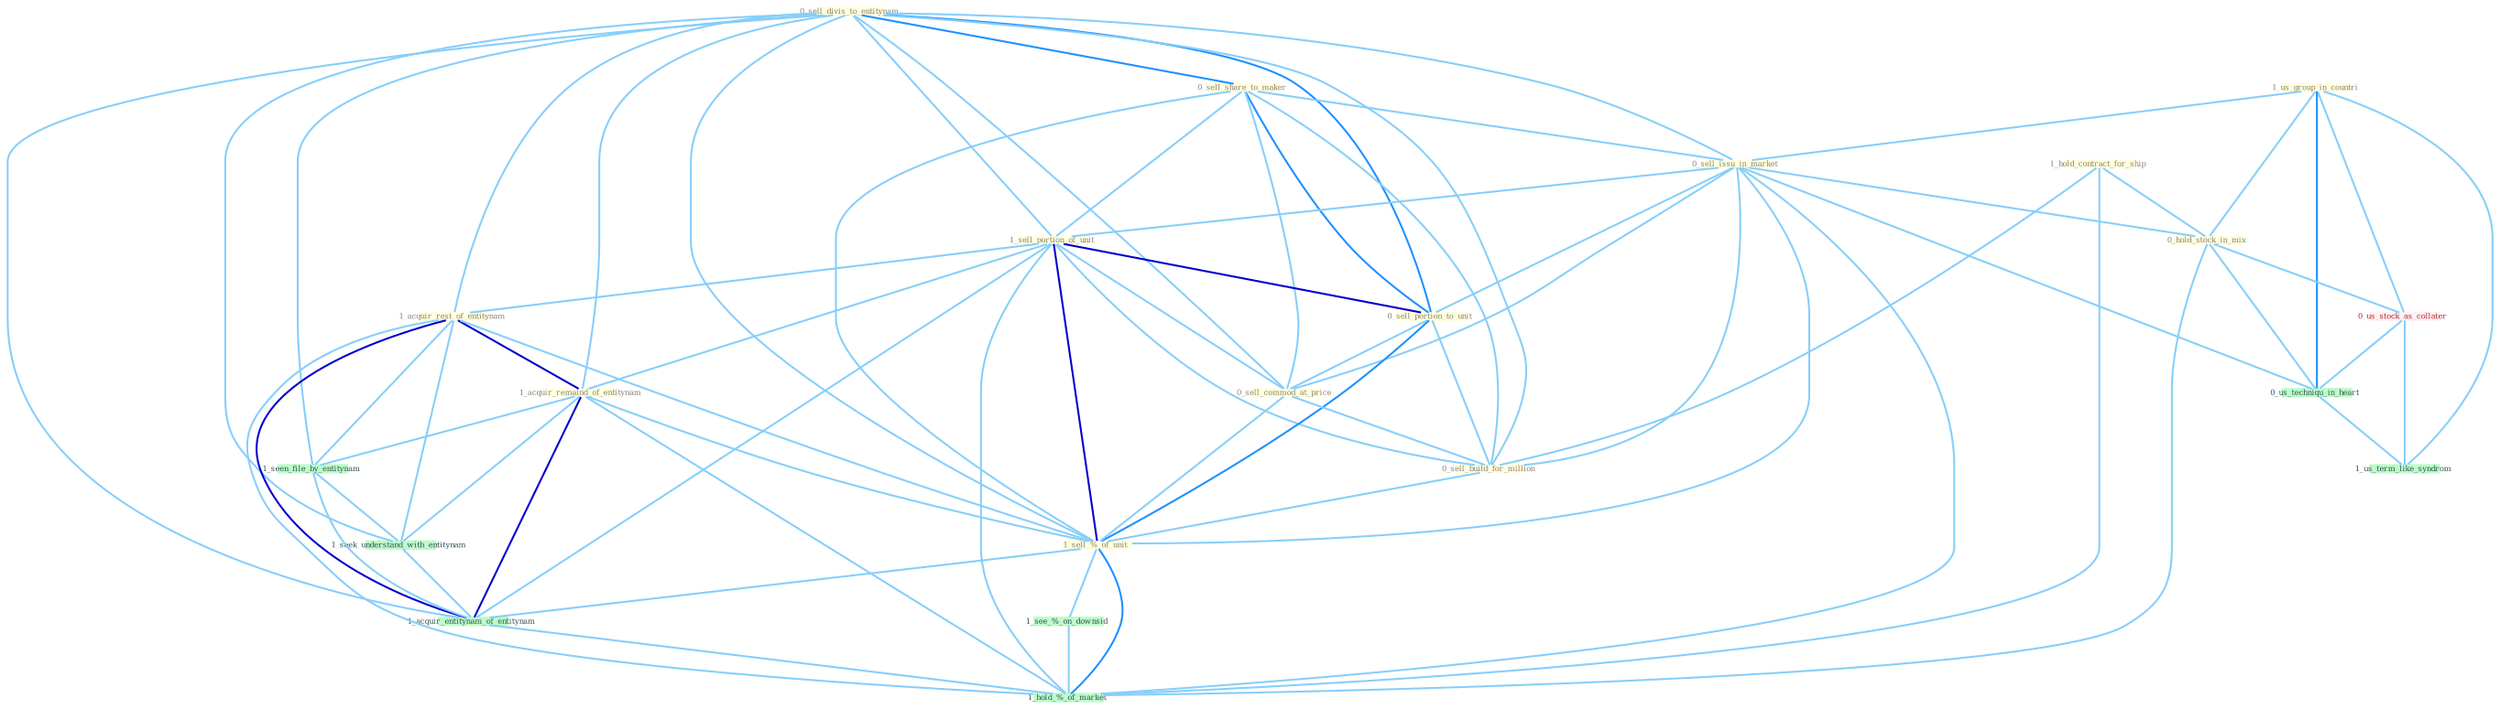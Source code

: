 Graph G{ 
    node
    [shape=polygon,style=filled,width=.5,height=.06,color="#BDFCC9",fixedsize=true,fontsize=4,
    fontcolor="#2f4f4f"];
    {node
    [color="#ffffe0", fontcolor="#8b7d6b"] "1_us_group_in_countri " "0_sell_divis_to_entitynam " "0_sell_share_to_maker " "0_sell_issu_in_market " "1_sell_portion_of_unit " "1_hold_contract_for_ship " "0_sell_portion_to_unit " "1_acquir_rest_of_entitynam " "1_acquir_remaind_of_entitynam " "0_sell_commod_at_price " "0_hold_stock_in_mix " "0_sell_build_for_million " "1_sell_%_of_unit "}
{node [color="#fff0f5", fontcolor="#b22222"] "0_us_stock_as_collater "}
edge [color="#B0E2FF"];

	"1_us_group_in_countri " -- "0_sell_issu_in_market " [w="1", color="#87cefa" ];
	"1_us_group_in_countri " -- "0_hold_stock_in_mix " [w="1", color="#87cefa" ];
	"1_us_group_in_countri " -- "0_us_stock_as_collater " [w="1", color="#87cefa" ];
	"1_us_group_in_countri " -- "0_us_techniqu_in_heart " [w="2", color="#1e90ff" , len=0.8];
	"1_us_group_in_countri " -- "1_us_term_like_syndrom " [w="1", color="#87cefa" ];
	"0_sell_divis_to_entitynam " -- "0_sell_share_to_maker " [w="2", color="#1e90ff" , len=0.8];
	"0_sell_divis_to_entitynam " -- "0_sell_issu_in_market " [w="1", color="#87cefa" ];
	"0_sell_divis_to_entitynam " -- "1_sell_portion_of_unit " [w="1", color="#87cefa" ];
	"0_sell_divis_to_entitynam " -- "0_sell_portion_to_unit " [w="2", color="#1e90ff" , len=0.8];
	"0_sell_divis_to_entitynam " -- "1_acquir_rest_of_entitynam " [w="1", color="#87cefa" ];
	"0_sell_divis_to_entitynam " -- "1_acquir_remaind_of_entitynam " [w="1", color="#87cefa" ];
	"0_sell_divis_to_entitynam " -- "0_sell_commod_at_price " [w="1", color="#87cefa" ];
	"0_sell_divis_to_entitynam " -- "0_sell_build_for_million " [w="1", color="#87cefa" ];
	"0_sell_divis_to_entitynam " -- "1_sell_%_of_unit " [w="1", color="#87cefa" ];
	"0_sell_divis_to_entitynam " -- "1_seen_file_by_entitynam " [w="1", color="#87cefa" ];
	"0_sell_divis_to_entitynam " -- "1_seek_understand_with_entitynam " [w="1", color="#87cefa" ];
	"0_sell_divis_to_entitynam " -- "1_acquir_entitynam_of_entitynam " [w="1", color="#87cefa" ];
	"0_sell_share_to_maker " -- "0_sell_issu_in_market " [w="1", color="#87cefa" ];
	"0_sell_share_to_maker " -- "1_sell_portion_of_unit " [w="1", color="#87cefa" ];
	"0_sell_share_to_maker " -- "0_sell_portion_to_unit " [w="2", color="#1e90ff" , len=0.8];
	"0_sell_share_to_maker " -- "0_sell_commod_at_price " [w="1", color="#87cefa" ];
	"0_sell_share_to_maker " -- "0_sell_build_for_million " [w="1", color="#87cefa" ];
	"0_sell_share_to_maker " -- "1_sell_%_of_unit " [w="1", color="#87cefa" ];
	"0_sell_issu_in_market " -- "1_sell_portion_of_unit " [w="1", color="#87cefa" ];
	"0_sell_issu_in_market " -- "0_sell_portion_to_unit " [w="1", color="#87cefa" ];
	"0_sell_issu_in_market " -- "0_sell_commod_at_price " [w="1", color="#87cefa" ];
	"0_sell_issu_in_market " -- "0_hold_stock_in_mix " [w="1", color="#87cefa" ];
	"0_sell_issu_in_market " -- "0_sell_build_for_million " [w="1", color="#87cefa" ];
	"0_sell_issu_in_market " -- "1_sell_%_of_unit " [w="1", color="#87cefa" ];
	"0_sell_issu_in_market " -- "0_us_techniqu_in_heart " [w="1", color="#87cefa" ];
	"0_sell_issu_in_market " -- "1_hold_%_of_market " [w="1", color="#87cefa" ];
	"1_sell_portion_of_unit " -- "0_sell_portion_to_unit " [w="3", color="#0000cd" , len=0.6];
	"1_sell_portion_of_unit " -- "1_acquir_rest_of_entitynam " [w="1", color="#87cefa" ];
	"1_sell_portion_of_unit " -- "1_acquir_remaind_of_entitynam " [w="1", color="#87cefa" ];
	"1_sell_portion_of_unit " -- "0_sell_commod_at_price " [w="1", color="#87cefa" ];
	"1_sell_portion_of_unit " -- "0_sell_build_for_million " [w="1", color="#87cefa" ];
	"1_sell_portion_of_unit " -- "1_sell_%_of_unit " [w="3", color="#0000cd" , len=0.6];
	"1_sell_portion_of_unit " -- "1_acquir_entitynam_of_entitynam " [w="1", color="#87cefa" ];
	"1_sell_portion_of_unit " -- "1_hold_%_of_market " [w="1", color="#87cefa" ];
	"1_hold_contract_for_ship " -- "0_hold_stock_in_mix " [w="1", color="#87cefa" ];
	"1_hold_contract_for_ship " -- "0_sell_build_for_million " [w="1", color="#87cefa" ];
	"1_hold_contract_for_ship " -- "1_hold_%_of_market " [w="1", color="#87cefa" ];
	"0_sell_portion_to_unit " -- "0_sell_commod_at_price " [w="1", color="#87cefa" ];
	"0_sell_portion_to_unit " -- "0_sell_build_for_million " [w="1", color="#87cefa" ];
	"0_sell_portion_to_unit " -- "1_sell_%_of_unit " [w="2", color="#1e90ff" , len=0.8];
	"1_acquir_rest_of_entitynam " -- "1_acquir_remaind_of_entitynam " [w="3", color="#0000cd" , len=0.6];
	"1_acquir_rest_of_entitynam " -- "1_sell_%_of_unit " [w="1", color="#87cefa" ];
	"1_acquir_rest_of_entitynam " -- "1_seen_file_by_entitynam " [w="1", color="#87cefa" ];
	"1_acquir_rest_of_entitynam " -- "1_seek_understand_with_entitynam " [w="1", color="#87cefa" ];
	"1_acquir_rest_of_entitynam " -- "1_acquir_entitynam_of_entitynam " [w="3", color="#0000cd" , len=0.6];
	"1_acquir_rest_of_entitynam " -- "1_hold_%_of_market " [w="1", color="#87cefa" ];
	"1_acquir_remaind_of_entitynam " -- "1_sell_%_of_unit " [w="1", color="#87cefa" ];
	"1_acquir_remaind_of_entitynam " -- "1_seen_file_by_entitynam " [w="1", color="#87cefa" ];
	"1_acquir_remaind_of_entitynam " -- "1_seek_understand_with_entitynam " [w="1", color="#87cefa" ];
	"1_acquir_remaind_of_entitynam " -- "1_acquir_entitynam_of_entitynam " [w="3", color="#0000cd" , len=0.6];
	"1_acquir_remaind_of_entitynam " -- "1_hold_%_of_market " [w="1", color="#87cefa" ];
	"0_sell_commod_at_price " -- "0_sell_build_for_million " [w="1", color="#87cefa" ];
	"0_sell_commod_at_price " -- "1_sell_%_of_unit " [w="1", color="#87cefa" ];
	"0_hold_stock_in_mix " -- "0_us_stock_as_collater " [w="1", color="#87cefa" ];
	"0_hold_stock_in_mix " -- "0_us_techniqu_in_heart " [w="1", color="#87cefa" ];
	"0_hold_stock_in_mix " -- "1_hold_%_of_market " [w="1", color="#87cefa" ];
	"0_sell_build_for_million " -- "1_sell_%_of_unit " [w="1", color="#87cefa" ];
	"1_sell_%_of_unit " -- "1_acquir_entitynam_of_entitynam " [w="1", color="#87cefa" ];
	"1_sell_%_of_unit " -- "1_see_%_on_downsid " [w="1", color="#87cefa" ];
	"1_sell_%_of_unit " -- "1_hold_%_of_market " [w="2", color="#1e90ff" , len=0.8];
	"1_seen_file_by_entitynam " -- "1_seek_understand_with_entitynam " [w="1", color="#87cefa" ];
	"1_seen_file_by_entitynam " -- "1_acquir_entitynam_of_entitynam " [w="1", color="#87cefa" ];
	"0_us_stock_as_collater " -- "0_us_techniqu_in_heart " [w="1", color="#87cefa" ];
	"0_us_stock_as_collater " -- "1_us_term_like_syndrom " [w="1", color="#87cefa" ];
	"1_seek_understand_with_entitynam " -- "1_acquir_entitynam_of_entitynam " [w="1", color="#87cefa" ];
	"1_acquir_entitynam_of_entitynam " -- "1_hold_%_of_market " [w="1", color="#87cefa" ];
	"0_us_techniqu_in_heart " -- "1_us_term_like_syndrom " [w="1", color="#87cefa" ];
	"1_see_%_on_downsid " -- "1_hold_%_of_market " [w="1", color="#87cefa" ];
}
